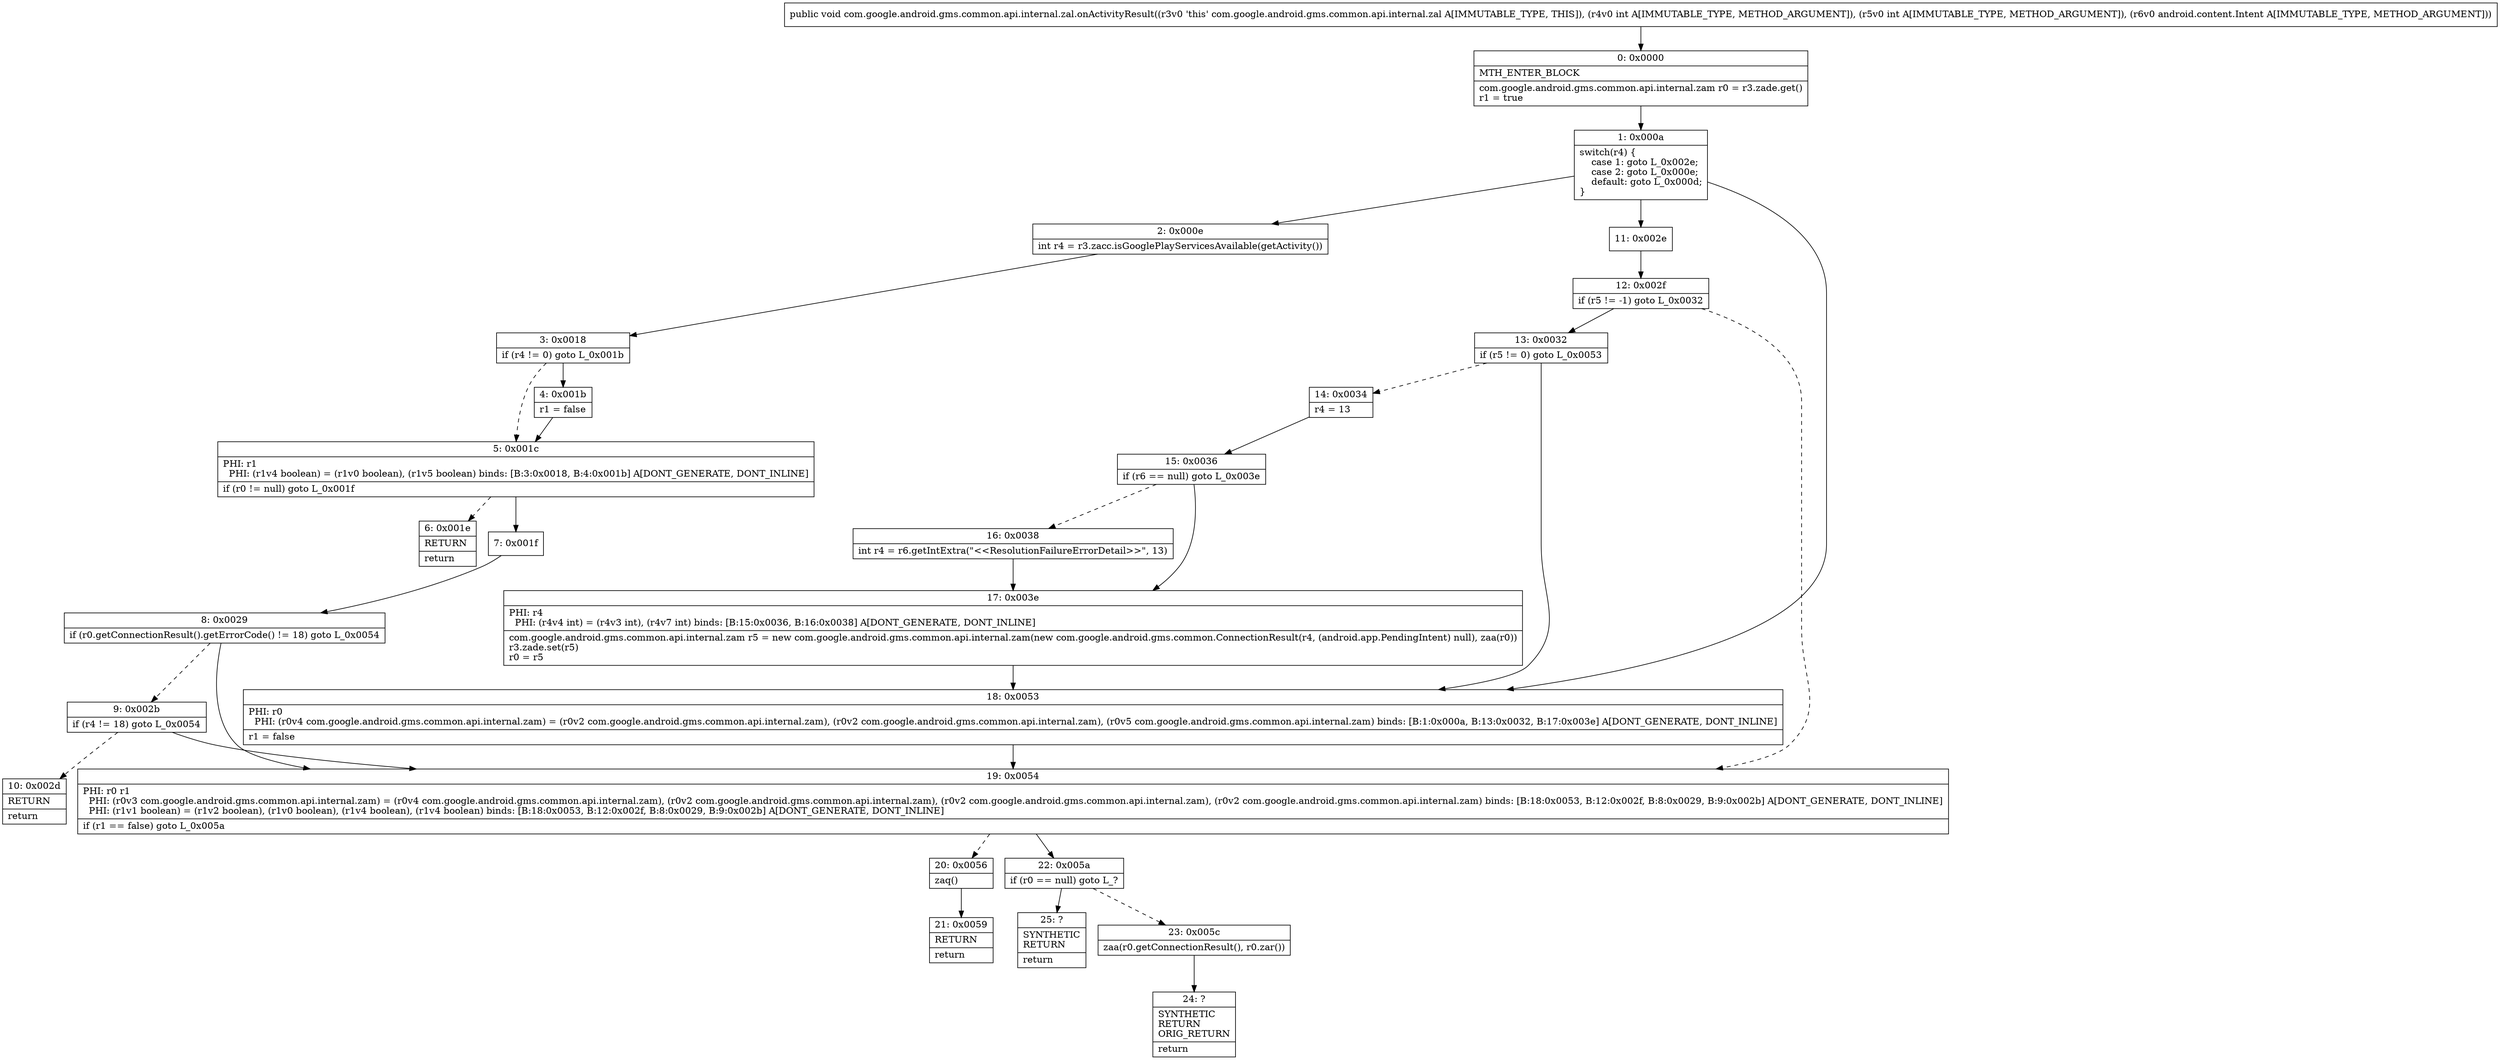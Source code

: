digraph "CFG forcom.google.android.gms.common.api.internal.zal.onActivityResult(IILandroid\/content\/Intent;)V" {
Node_0 [shape=record,label="{0\:\ 0x0000|MTH_ENTER_BLOCK\l|com.google.android.gms.common.api.internal.zam r0 = r3.zade.get()\lr1 = true\l}"];
Node_1 [shape=record,label="{1\:\ 0x000a|switch(r4) \{\l    case 1: goto L_0x002e;\l    case 2: goto L_0x000e;\l    default: goto L_0x000d;\l\}\l}"];
Node_2 [shape=record,label="{2\:\ 0x000e|int r4 = r3.zacc.isGooglePlayServicesAvailable(getActivity())\l}"];
Node_3 [shape=record,label="{3\:\ 0x0018|if (r4 != 0) goto L_0x001b\l}"];
Node_4 [shape=record,label="{4\:\ 0x001b|r1 = false\l}"];
Node_5 [shape=record,label="{5\:\ 0x001c|PHI: r1 \l  PHI: (r1v4 boolean) = (r1v0 boolean), (r1v5 boolean) binds: [B:3:0x0018, B:4:0x001b] A[DONT_GENERATE, DONT_INLINE]\l|if (r0 != null) goto L_0x001f\l}"];
Node_6 [shape=record,label="{6\:\ 0x001e|RETURN\l|return\l}"];
Node_7 [shape=record,label="{7\:\ 0x001f}"];
Node_8 [shape=record,label="{8\:\ 0x0029|if (r0.getConnectionResult().getErrorCode() != 18) goto L_0x0054\l}"];
Node_9 [shape=record,label="{9\:\ 0x002b|if (r4 != 18) goto L_0x0054\l}"];
Node_10 [shape=record,label="{10\:\ 0x002d|RETURN\l|return\l}"];
Node_11 [shape=record,label="{11\:\ 0x002e}"];
Node_12 [shape=record,label="{12\:\ 0x002f|if (r5 != \-1) goto L_0x0032\l}"];
Node_13 [shape=record,label="{13\:\ 0x0032|if (r5 != 0) goto L_0x0053\l}"];
Node_14 [shape=record,label="{14\:\ 0x0034|r4 = 13\l}"];
Node_15 [shape=record,label="{15\:\ 0x0036|if (r6 == null) goto L_0x003e\l}"];
Node_16 [shape=record,label="{16\:\ 0x0038|int r4 = r6.getIntExtra(\"\<\<ResolutionFailureErrorDetail\>\>\", 13)\l}"];
Node_17 [shape=record,label="{17\:\ 0x003e|PHI: r4 \l  PHI: (r4v4 int) = (r4v3 int), (r4v7 int) binds: [B:15:0x0036, B:16:0x0038] A[DONT_GENERATE, DONT_INLINE]\l|com.google.android.gms.common.api.internal.zam r5 = new com.google.android.gms.common.api.internal.zam(new com.google.android.gms.common.ConnectionResult(r4, (android.app.PendingIntent) null), zaa(r0))\lr3.zade.set(r5)\lr0 = r5\l}"];
Node_18 [shape=record,label="{18\:\ 0x0053|PHI: r0 \l  PHI: (r0v4 com.google.android.gms.common.api.internal.zam) = (r0v2 com.google.android.gms.common.api.internal.zam), (r0v2 com.google.android.gms.common.api.internal.zam), (r0v5 com.google.android.gms.common.api.internal.zam) binds: [B:1:0x000a, B:13:0x0032, B:17:0x003e] A[DONT_GENERATE, DONT_INLINE]\l|r1 = false\l}"];
Node_19 [shape=record,label="{19\:\ 0x0054|PHI: r0 r1 \l  PHI: (r0v3 com.google.android.gms.common.api.internal.zam) = (r0v4 com.google.android.gms.common.api.internal.zam), (r0v2 com.google.android.gms.common.api.internal.zam), (r0v2 com.google.android.gms.common.api.internal.zam), (r0v2 com.google.android.gms.common.api.internal.zam) binds: [B:18:0x0053, B:12:0x002f, B:8:0x0029, B:9:0x002b] A[DONT_GENERATE, DONT_INLINE]\l  PHI: (r1v1 boolean) = (r1v2 boolean), (r1v0 boolean), (r1v4 boolean), (r1v4 boolean) binds: [B:18:0x0053, B:12:0x002f, B:8:0x0029, B:9:0x002b] A[DONT_GENERATE, DONT_INLINE]\l|if (r1 == false) goto L_0x005a\l}"];
Node_20 [shape=record,label="{20\:\ 0x0056|zaq()\l}"];
Node_21 [shape=record,label="{21\:\ 0x0059|RETURN\l|return\l}"];
Node_22 [shape=record,label="{22\:\ 0x005a|if (r0 == null) goto L_?\l}"];
Node_23 [shape=record,label="{23\:\ 0x005c|zaa(r0.getConnectionResult(), r0.zar())\l}"];
Node_24 [shape=record,label="{24\:\ ?|SYNTHETIC\lRETURN\lORIG_RETURN\l|return\l}"];
Node_25 [shape=record,label="{25\:\ ?|SYNTHETIC\lRETURN\l|return\l}"];
MethodNode[shape=record,label="{public void com.google.android.gms.common.api.internal.zal.onActivityResult((r3v0 'this' com.google.android.gms.common.api.internal.zal A[IMMUTABLE_TYPE, THIS]), (r4v0 int A[IMMUTABLE_TYPE, METHOD_ARGUMENT]), (r5v0 int A[IMMUTABLE_TYPE, METHOD_ARGUMENT]), (r6v0 android.content.Intent A[IMMUTABLE_TYPE, METHOD_ARGUMENT])) }"];
MethodNode -> Node_0;
Node_0 -> Node_1;
Node_1 -> Node_2;
Node_1 -> Node_11;
Node_1 -> Node_18;
Node_2 -> Node_3;
Node_3 -> Node_4;
Node_3 -> Node_5[style=dashed];
Node_4 -> Node_5;
Node_5 -> Node_6[style=dashed];
Node_5 -> Node_7;
Node_7 -> Node_8;
Node_8 -> Node_9[style=dashed];
Node_8 -> Node_19;
Node_9 -> Node_10[style=dashed];
Node_9 -> Node_19;
Node_11 -> Node_12;
Node_12 -> Node_13;
Node_12 -> Node_19[style=dashed];
Node_13 -> Node_14[style=dashed];
Node_13 -> Node_18;
Node_14 -> Node_15;
Node_15 -> Node_16[style=dashed];
Node_15 -> Node_17;
Node_16 -> Node_17;
Node_17 -> Node_18;
Node_18 -> Node_19;
Node_19 -> Node_20[style=dashed];
Node_19 -> Node_22;
Node_20 -> Node_21;
Node_22 -> Node_23[style=dashed];
Node_22 -> Node_25;
Node_23 -> Node_24;
}

